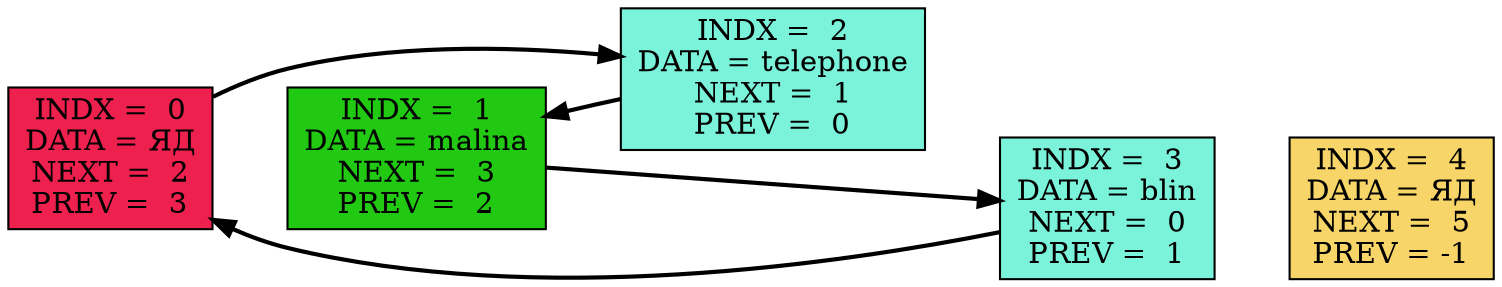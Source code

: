 digraph DotGraph
{
rankdir=LR;
    Node0 [shape="box", color="black", fontcolor="black", fillcolor="#EE204D", style="filled", weight="1", label="INDX =  0\nDATA = ЯД\nNEXT =  2\nPREV =  3"];
    Node1 [shape="box", color="black", fontcolor="black", fillcolor="#21C912", style="filled", weight="1", label="INDX =  1\nDATA = malina\nNEXT =  3\nPREV =  2"];
    Node2 [shape="box", color="black", fontcolor="black", fillcolor="#7BF2DA", style="filled", weight="1", label="INDX =  2\nDATA = telephone\nNEXT =  1\nPREV =  0"];
    Node3 [shape="box", color="black", fontcolor="black", fillcolor="#7BF2DA", style="filled", weight="1", label="INDX =  3\nDATA = blin\nNEXT =  0\nPREV =  1"];
    Node4 [shape="box", color="black", fontcolor="black", fillcolor="#F8D568", style="filled", weight="1", label="INDX =  4\nDATA = ЯД\nNEXT =  5\nPREV = -1"];
    Node0 -> Node1 [color="#FFFFFF", style="invis", weight="1", label=""];
    Node1 -> Node2 [color="#FFFFFF", style="invis", weight="1", label=""];
    Node2 -> Node3 [color="#FFFFFF", style="invis", weight="1", label=""];
    Node3 -> Node4 [color="#FFFFFF", style="invis", weight="1", label=""];
    Node0 -> Node2 [color="#000000", style="bold", weight="1", label=""];
    Node1 -> Node3 [color="#000000", style="bold", weight="1", label=""];
    Node2 -> Node1 [color="#000000", style="bold", weight="1", label=""];
    Node3 -> Node0 [color="#000000", style="bold", weight="1", label=""];
}
